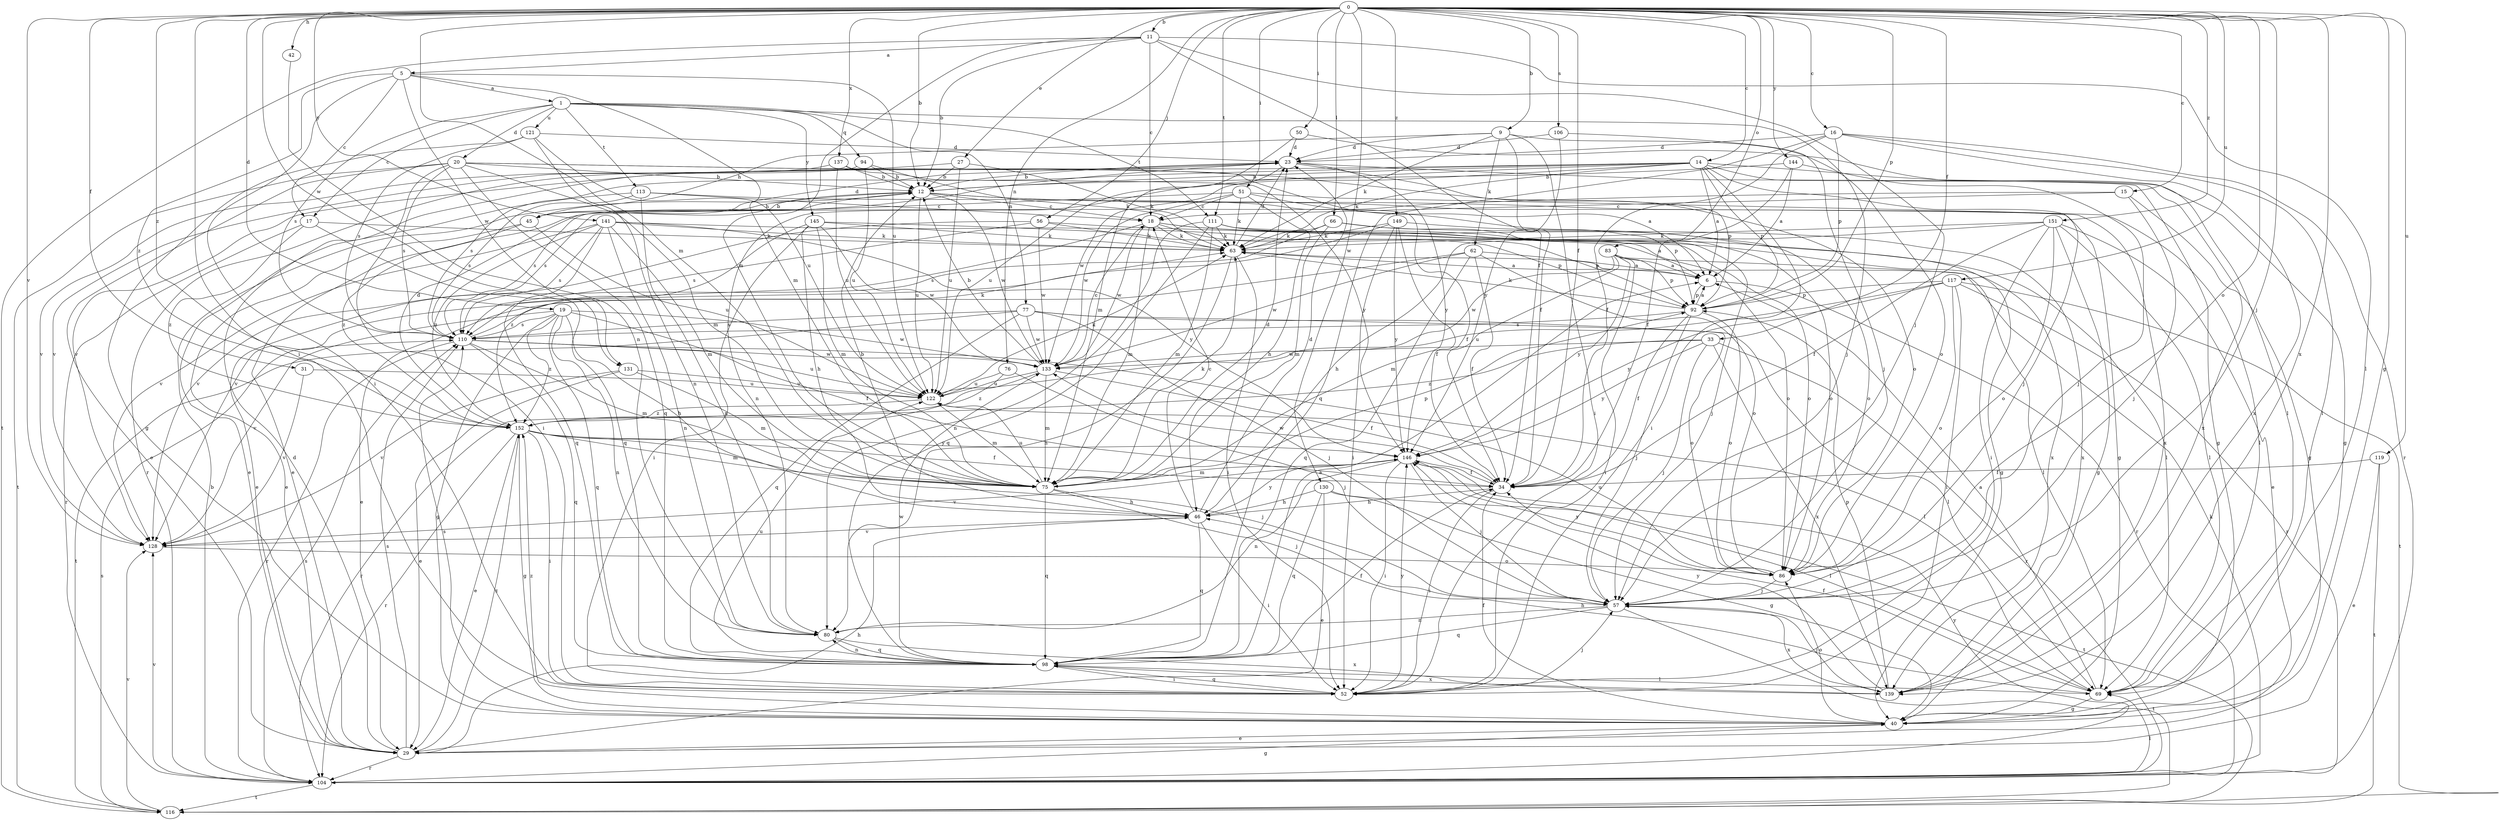 strict digraph  {
0;
1;
5;
6;
9;
11;
12;
14;
15;
16;
17;
18;
19;
20;
23;
27;
29;
31;
33;
34;
40;
42;
45;
46;
50;
51;
52;
56;
57;
62;
63;
66;
69;
75;
76;
77;
80;
83;
86;
92;
94;
98;
104;
106;
110;
111;
113;
116;
117;
119;
121;
122;
128;
130;
131;
133;
137;
139;
141;
144;
145;
146;
149;
151;
152;
0 -> 9  [label=b];
0 -> 11  [label=b];
0 -> 12  [label=b];
0 -> 14  [label=c];
0 -> 15  [label=c];
0 -> 16  [label=c];
0 -> 19  [label=d];
0 -> 27  [label=e];
0 -> 31  [label=f];
0 -> 33  [label=f];
0 -> 34  [label=f];
0 -> 40  [label=g];
0 -> 42  [label=h];
0 -> 50  [label=i];
0 -> 51  [label=i];
0 -> 52  [label=i];
0 -> 56  [label=j];
0 -> 57  [label=j];
0 -> 66  [label=l];
0 -> 75  [label=m];
0 -> 76  [label=n];
0 -> 83  [label=o];
0 -> 86  [label=o];
0 -> 92  [label=p];
0 -> 106  [label=s];
0 -> 111  [label=t];
0 -> 117  [label=u];
0 -> 119  [label=u];
0 -> 128  [label=v];
0 -> 130  [label=w];
0 -> 131  [label=w];
0 -> 137  [label=x];
0 -> 139  [label=x];
0 -> 141  [label=y];
0 -> 144  [label=y];
0 -> 149  [label=z];
0 -> 151  [label=z];
0 -> 152  [label=z];
1 -> 17  [label=c];
1 -> 20  [label=d];
1 -> 57  [label=j];
1 -> 77  [label=n];
1 -> 94  [label=q];
1 -> 110  [label=s];
1 -> 111  [label=t];
1 -> 113  [label=t];
1 -> 121  [label=u];
1 -> 145  [label=y];
5 -> 1  [label=a];
5 -> 17  [label=c];
5 -> 52  [label=i];
5 -> 75  [label=m];
5 -> 122  [label=u];
5 -> 131  [label=w];
5 -> 152  [label=z];
6 -> 92  [label=p];
6 -> 104  [label=r];
9 -> 23  [label=d];
9 -> 34  [label=f];
9 -> 45  [label=h];
9 -> 52  [label=i];
9 -> 62  [label=k];
9 -> 63  [label=k];
9 -> 86  [label=o];
11 -> 5  [label=a];
11 -> 12  [label=b];
11 -> 18  [label=c];
11 -> 34  [label=f];
11 -> 57  [label=j];
11 -> 69  [label=l];
11 -> 75  [label=m];
11 -> 116  [label=t];
12 -> 18  [label=c];
12 -> 40  [label=g];
12 -> 45  [label=h];
12 -> 110  [label=s];
12 -> 122  [label=u];
12 -> 133  [label=w];
12 -> 139  [label=x];
14 -> 6  [label=a];
14 -> 12  [label=b];
14 -> 40  [label=g];
14 -> 52  [label=i];
14 -> 57  [label=j];
14 -> 63  [label=k];
14 -> 80  [label=n];
14 -> 92  [label=p];
14 -> 110  [label=s];
14 -> 128  [label=v];
14 -> 133  [label=w];
14 -> 139  [label=x];
15 -> 18  [label=c];
15 -> 40  [label=g];
15 -> 57  [label=j];
15 -> 110  [label=s];
16 -> 23  [label=d];
16 -> 34  [label=f];
16 -> 69  [label=l];
16 -> 92  [label=p];
16 -> 98  [label=q];
16 -> 104  [label=r];
16 -> 139  [label=x];
17 -> 63  [label=k];
17 -> 98  [label=q];
17 -> 104  [label=r];
17 -> 152  [label=z];
18 -> 63  [label=k];
18 -> 69  [label=l];
18 -> 75  [label=m];
18 -> 92  [label=p];
18 -> 110  [label=s];
18 -> 133  [label=w];
18 -> 139  [label=x];
19 -> 34  [label=f];
19 -> 40  [label=g];
19 -> 46  [label=h];
19 -> 80  [label=n];
19 -> 98  [label=q];
19 -> 110  [label=s];
19 -> 128  [label=v];
19 -> 133  [label=w];
19 -> 152  [label=z];
20 -> 6  [label=a];
20 -> 12  [label=b];
20 -> 29  [label=e];
20 -> 52  [label=i];
20 -> 75  [label=m];
20 -> 86  [label=o];
20 -> 98  [label=q];
20 -> 110  [label=s];
20 -> 116  [label=t];
23 -> 12  [label=b];
23 -> 40  [label=g];
23 -> 92  [label=p];
23 -> 122  [label=u];
23 -> 146  [label=y];
27 -> 12  [label=b];
27 -> 63  [label=k];
27 -> 104  [label=r];
27 -> 122  [label=u];
29 -> 23  [label=d];
29 -> 46  [label=h];
29 -> 104  [label=r];
29 -> 110  [label=s];
29 -> 152  [label=z];
31 -> 122  [label=u];
31 -> 128  [label=v];
33 -> 57  [label=j];
33 -> 104  [label=r];
33 -> 133  [label=w];
33 -> 139  [label=x];
33 -> 146  [label=y];
33 -> 152  [label=z];
34 -> 46  [label=h];
34 -> 52  [label=i];
34 -> 133  [label=w];
40 -> 29  [label=e];
40 -> 34  [label=f];
40 -> 86  [label=o];
40 -> 110  [label=s];
40 -> 152  [label=z];
42 -> 80  [label=n];
45 -> 12  [label=b];
45 -> 23  [label=d];
45 -> 29  [label=e];
45 -> 122  [label=u];
45 -> 152  [label=z];
46 -> 12  [label=b];
46 -> 18  [label=c];
46 -> 23  [label=d];
46 -> 52  [label=i];
46 -> 98  [label=q];
46 -> 128  [label=v];
46 -> 146  [label=y];
50 -> 23  [label=d];
50 -> 69  [label=l];
50 -> 75  [label=m];
51 -> 18  [label=c];
51 -> 29  [label=e];
51 -> 46  [label=h];
51 -> 63  [label=k];
51 -> 69  [label=l];
51 -> 92  [label=p];
51 -> 133  [label=w];
52 -> 57  [label=j];
52 -> 98  [label=q];
52 -> 146  [label=y];
56 -> 29  [label=e];
56 -> 63  [label=k];
56 -> 86  [label=o];
56 -> 110  [label=s];
56 -> 133  [label=w];
57 -> 80  [label=n];
57 -> 98  [label=q];
57 -> 116  [label=t];
57 -> 139  [label=x];
62 -> 6  [label=a];
62 -> 29  [label=e];
62 -> 34  [label=f];
62 -> 86  [label=o];
62 -> 98  [label=q];
62 -> 133  [label=w];
63 -> 6  [label=a];
63 -> 23  [label=d];
63 -> 52  [label=i];
63 -> 80  [label=n];
66 -> 63  [label=k];
66 -> 75  [label=m];
66 -> 86  [label=o];
66 -> 128  [label=v];
66 -> 139  [label=x];
69 -> 6  [label=a];
69 -> 34  [label=f];
69 -> 40  [label=g];
69 -> 46  [label=h];
75 -> 23  [label=d];
75 -> 46  [label=h];
75 -> 57  [label=j];
75 -> 63  [label=k];
75 -> 92  [label=p];
75 -> 98  [label=q];
75 -> 122  [label=u];
76 -> 57  [label=j];
76 -> 122  [label=u];
76 -> 152  [label=z];
77 -> 57  [label=j];
77 -> 69  [label=l];
77 -> 86  [label=o];
77 -> 98  [label=q];
77 -> 110  [label=s];
77 -> 116  [label=t];
77 -> 133  [label=w];
80 -> 98  [label=q];
80 -> 139  [label=x];
83 -> 6  [label=a];
83 -> 52  [label=i];
83 -> 69  [label=l];
83 -> 75  [label=m];
83 -> 92  [label=p];
83 -> 133  [label=w];
83 -> 146  [label=y];
86 -> 57  [label=j];
86 -> 122  [label=u];
86 -> 146  [label=y];
92 -> 6  [label=a];
92 -> 34  [label=f];
92 -> 57  [label=j];
92 -> 63  [label=k];
92 -> 86  [label=o];
92 -> 110  [label=s];
94 -> 12  [label=b];
94 -> 63  [label=k];
94 -> 122  [label=u];
94 -> 128  [label=v];
98 -> 6  [label=a];
98 -> 34  [label=f];
98 -> 52  [label=i];
98 -> 69  [label=l];
98 -> 80  [label=n];
98 -> 122  [label=u];
98 -> 133  [label=w];
98 -> 139  [label=x];
104 -> 12  [label=b];
104 -> 40  [label=g];
104 -> 63  [label=k];
104 -> 69  [label=l];
104 -> 110  [label=s];
104 -> 116  [label=t];
104 -> 128  [label=v];
104 -> 146  [label=y];
106 -> 23  [label=d];
106 -> 57  [label=j];
106 -> 146  [label=y];
110 -> 63  [label=k];
110 -> 69  [label=l];
110 -> 75  [label=m];
110 -> 98  [label=q];
110 -> 104  [label=r];
110 -> 122  [label=u];
110 -> 133  [label=w];
111 -> 6  [label=a];
111 -> 40  [label=g];
111 -> 57  [label=j];
111 -> 63  [label=k];
111 -> 75  [label=m];
111 -> 80  [label=n];
111 -> 98  [label=q];
113 -> 18  [label=c];
113 -> 29  [label=e];
113 -> 34  [label=f];
113 -> 80  [label=n];
113 -> 110  [label=s];
116 -> 110  [label=s];
116 -> 128  [label=v];
117 -> 52  [label=i];
117 -> 86  [label=o];
117 -> 92  [label=p];
117 -> 104  [label=r];
117 -> 116  [label=t];
117 -> 122  [label=u];
117 -> 146  [label=y];
119 -> 29  [label=e];
119 -> 34  [label=f];
119 -> 116  [label=t];
121 -> 23  [label=d];
121 -> 40  [label=g];
121 -> 80  [label=n];
121 -> 110  [label=s];
121 -> 122  [label=u];
122 -> 63  [label=k];
122 -> 75  [label=m];
122 -> 152  [label=z];
128 -> 86  [label=o];
130 -> 29  [label=e];
130 -> 40  [label=g];
130 -> 46  [label=h];
130 -> 98  [label=q];
130 -> 116  [label=t];
131 -> 29  [label=e];
131 -> 75  [label=m];
131 -> 122  [label=u];
131 -> 128  [label=v];
133 -> 12  [label=b];
133 -> 18  [label=c];
133 -> 34  [label=f];
133 -> 75  [label=m];
133 -> 104  [label=r];
133 -> 122  [label=u];
137 -> 12  [label=b];
137 -> 122  [label=u];
137 -> 128  [label=v];
137 -> 146  [label=y];
139 -> 57  [label=j];
139 -> 92  [label=p];
139 -> 146  [label=y];
141 -> 63  [label=k];
141 -> 75  [label=m];
141 -> 80  [label=n];
141 -> 86  [label=o];
141 -> 98  [label=q];
141 -> 110  [label=s];
141 -> 128  [label=v];
141 -> 146  [label=y];
141 -> 152  [label=z];
144 -> 6  [label=a];
144 -> 12  [label=b];
144 -> 34  [label=f];
144 -> 57  [label=j];
145 -> 46  [label=h];
145 -> 52  [label=i];
145 -> 63  [label=k];
145 -> 75  [label=m];
145 -> 92  [label=p];
145 -> 133  [label=w];
145 -> 152  [label=z];
146 -> 34  [label=f];
146 -> 52  [label=i];
146 -> 57  [label=j];
146 -> 69  [label=l];
146 -> 75  [label=m];
146 -> 80  [label=n];
146 -> 128  [label=v];
149 -> 34  [label=f];
149 -> 52  [label=i];
149 -> 63  [label=k];
149 -> 86  [label=o];
149 -> 128  [label=v];
149 -> 146  [label=y];
151 -> 29  [label=e];
151 -> 34  [label=f];
151 -> 40  [label=g];
151 -> 46  [label=h];
151 -> 52  [label=i];
151 -> 63  [label=k];
151 -> 69  [label=l];
151 -> 86  [label=o];
152 -> 23  [label=d];
152 -> 29  [label=e];
152 -> 34  [label=f];
152 -> 40  [label=g];
152 -> 52  [label=i];
152 -> 57  [label=j];
152 -> 75  [label=m];
152 -> 104  [label=r];
152 -> 146  [label=y];
}
